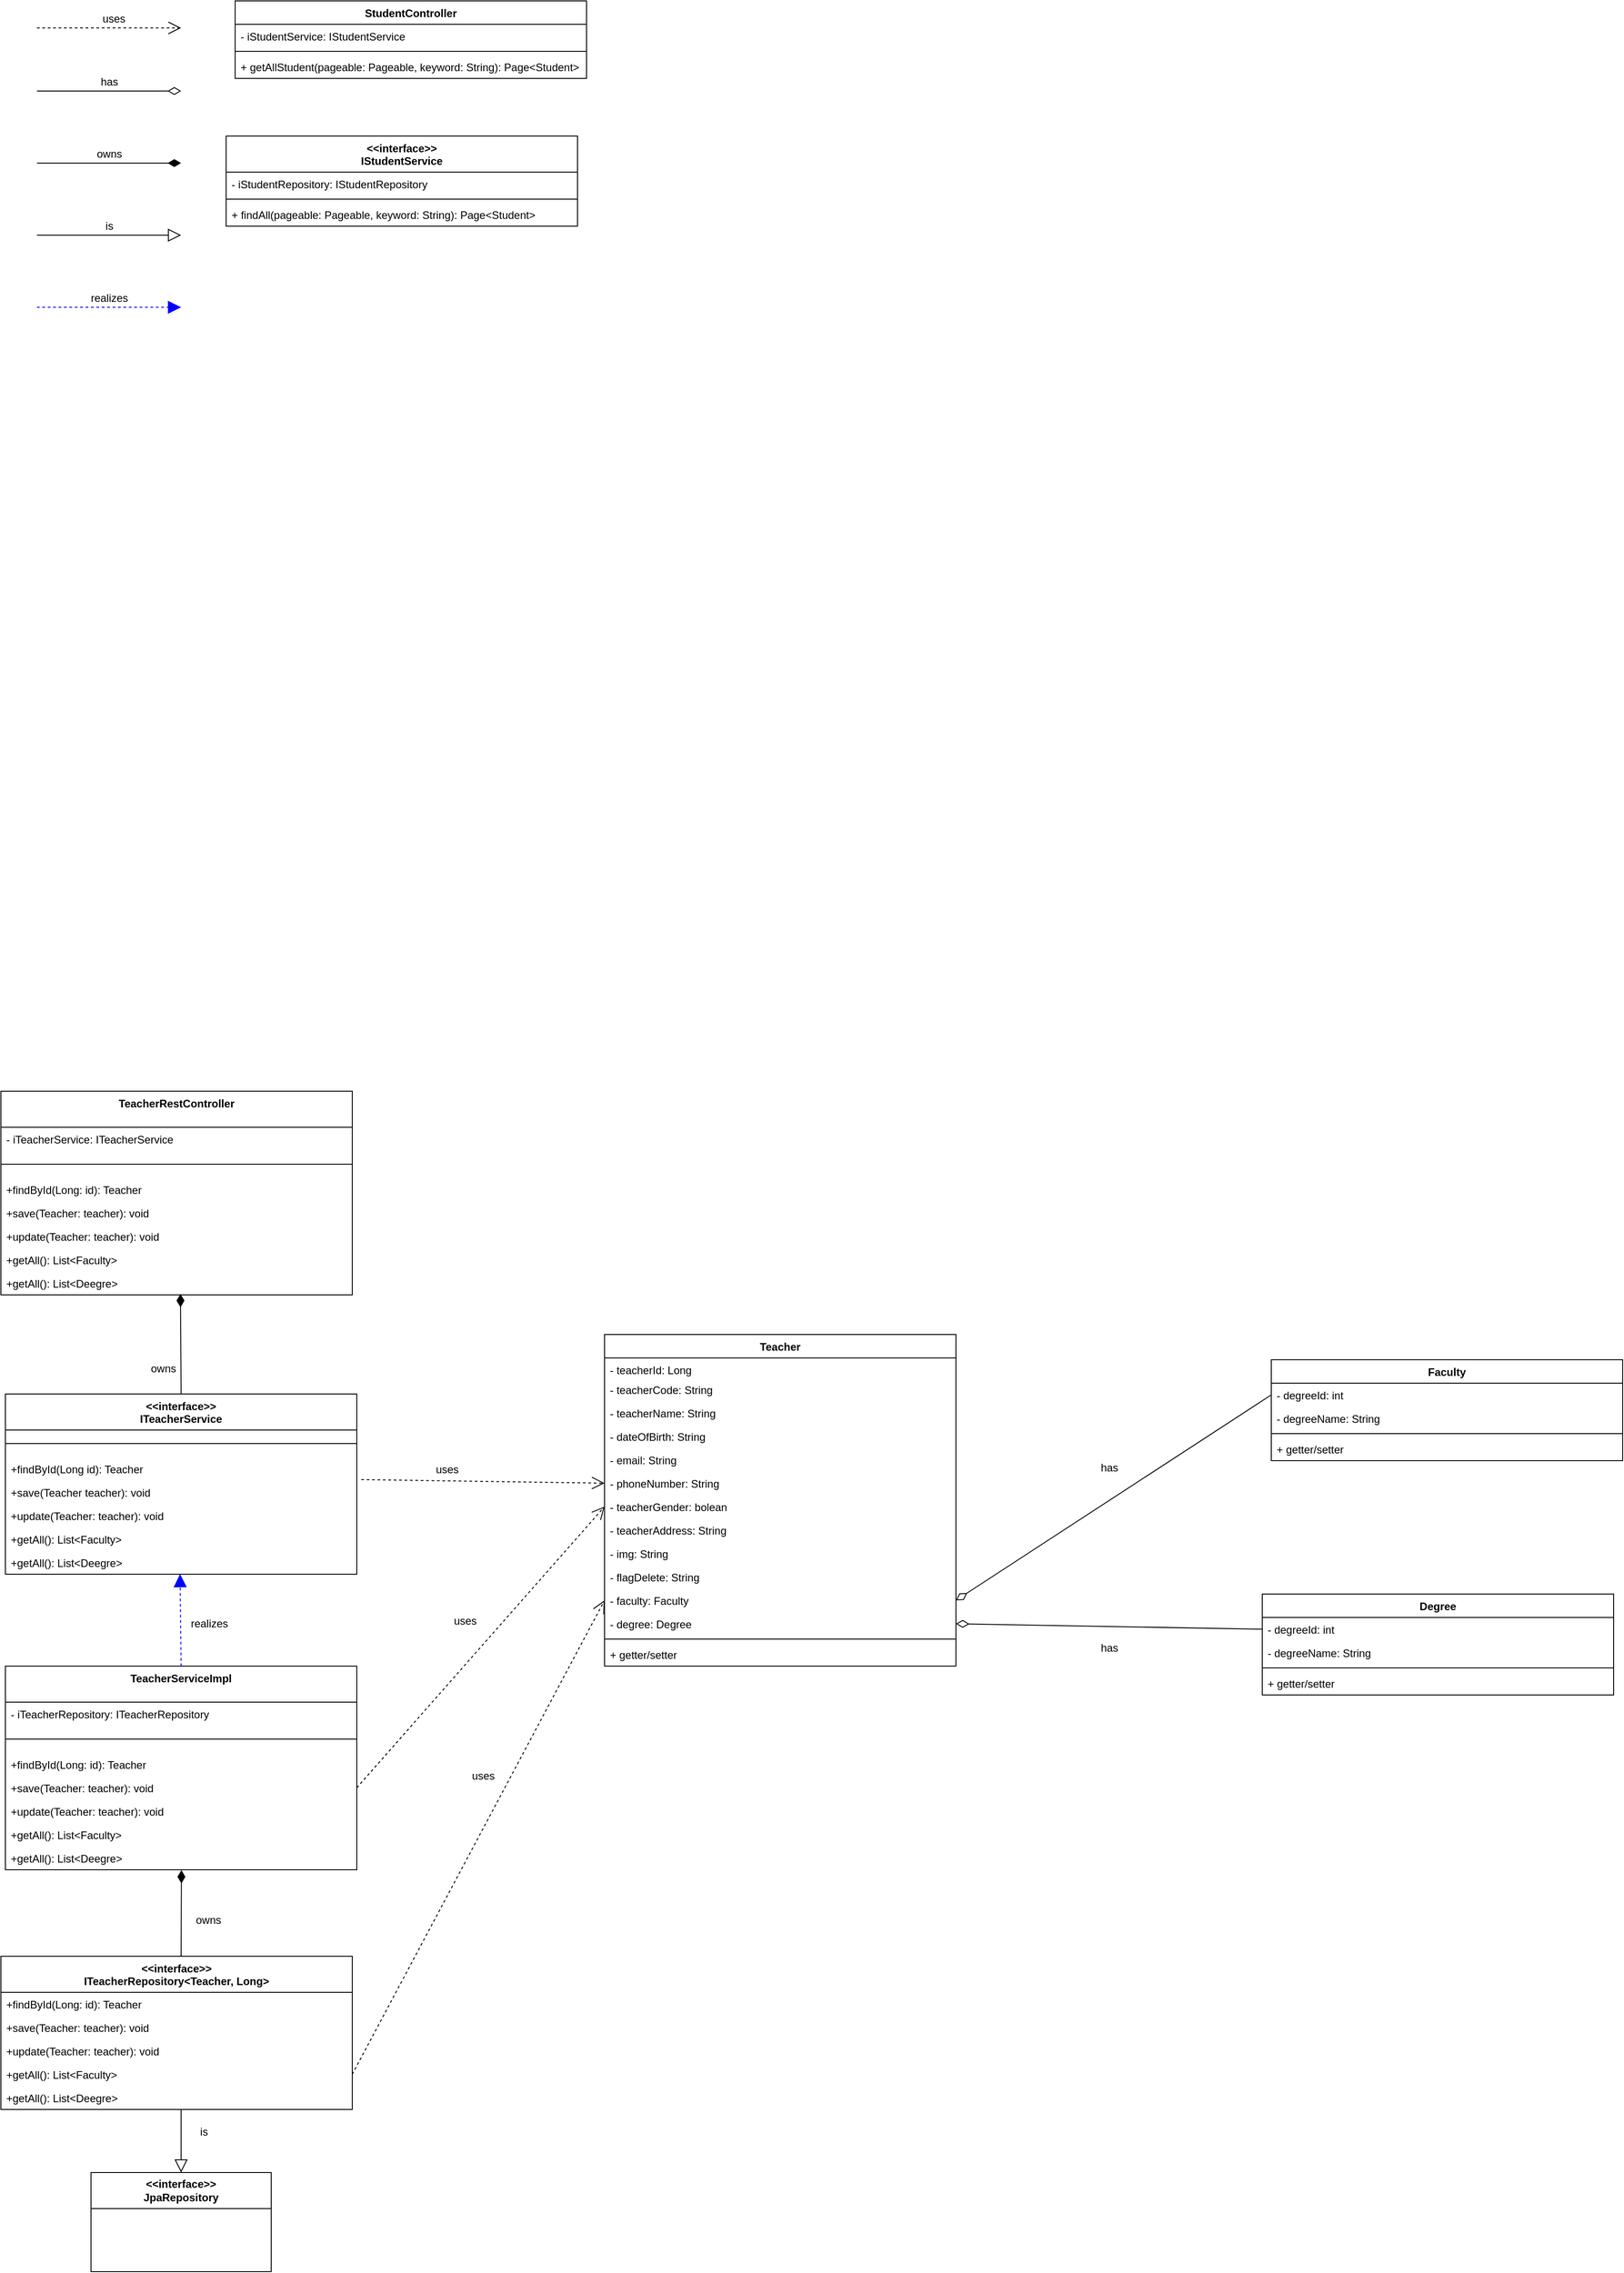 <mxfile version="21.1.1" type="device" pages="2">
  <diagram id="ZiJ1QPWtikxDmdyrKGaZ" name="create-update">
    <mxGraphModel dx="3497" dy="1303" grid="1" gridSize="10" guides="1" tooltips="1" connect="1" arrows="1" fold="1" page="1" pageScale="1" pageWidth="850" pageHeight="1100" math="0" shadow="0">
      <root>
        <mxCell id="0" />
        <mxCell id="1" parent="0" />
        <mxCell id="mLHjseE6QlHjcq5zer_h-10" value="" style="group" parent="1" vertex="1" connectable="0">
          <mxGeometry x="30" y="40" width="160" height="20" as="geometry" />
        </mxCell>
        <mxCell id="mLHjseE6QlHjcq5zer_h-8" value="" style="endArrow=open;dashed=1;endFill=0;endSize=12;html=1;" parent="mLHjseE6QlHjcq5zer_h-10" edge="1">
          <mxGeometry width="160" relative="1" as="geometry">
            <mxPoint y="20" as="sourcePoint" />
            <mxPoint x="160" y="20" as="targetPoint" />
          </mxGeometry>
        </mxCell>
        <mxCell id="mLHjseE6QlHjcq5zer_h-9" value="uses" style="text;html=1;align=center;verticalAlign=middle;resizable=0;points=[];autosize=1;" parent="mLHjseE6QlHjcq5zer_h-10" vertex="1">
          <mxGeometry x="65" width="40" height="20" as="geometry" />
        </mxCell>
        <mxCell id="488hQvuU2xeyb6NFwhpN-7" value="" style="group" parent="1" vertex="1" connectable="0">
          <mxGeometry x="30" y="110" width="160" height="20" as="geometry" />
        </mxCell>
        <mxCell id="mLHjseE6QlHjcq5zer_h-14" value="" style="endArrow=diamondThin;endFill=0;endSize=12;html=1;" parent="488hQvuU2xeyb6NFwhpN-7" edge="1">
          <mxGeometry width="160" relative="1" as="geometry">
            <mxPoint y="20" as="sourcePoint" />
            <mxPoint x="160" y="20" as="targetPoint" />
          </mxGeometry>
        </mxCell>
        <mxCell id="488hQvuU2xeyb6NFwhpN-4" value="has" style="text;html=1;align=center;verticalAlign=middle;resizable=0;points=[];autosize=1;" parent="488hQvuU2xeyb6NFwhpN-7" vertex="1">
          <mxGeometry x="65" width="30" height="20" as="geometry" />
        </mxCell>
        <mxCell id="488hQvuU2xeyb6NFwhpN-9" value="" style="group" parent="1" vertex="1" connectable="0">
          <mxGeometry x="30" y="190" width="160" height="20" as="geometry" />
        </mxCell>
        <mxCell id="488hQvuU2xeyb6NFwhpN-10" value="" style="endArrow=diamondThin;endFill=1;endSize=12;html=1;" parent="488hQvuU2xeyb6NFwhpN-9" edge="1">
          <mxGeometry width="160" relative="1" as="geometry">
            <mxPoint y="20" as="sourcePoint" />
            <mxPoint x="160" y="20" as="targetPoint" />
          </mxGeometry>
        </mxCell>
        <mxCell id="488hQvuU2xeyb6NFwhpN-11" value="owns" style="text;html=1;align=center;verticalAlign=middle;resizable=0;points=[];autosize=1;" parent="488hQvuU2xeyb6NFwhpN-9" vertex="1">
          <mxGeometry x="60" width="40" height="20" as="geometry" />
        </mxCell>
        <mxCell id="488hQvuU2xeyb6NFwhpN-5" value="" style="endArrow=block;endFill=0;endSize=12;html=1;" parent="1" edge="1">
          <mxGeometry width="160" relative="1" as="geometry">
            <mxPoint x="30" y="290" as="sourcePoint" />
            <mxPoint x="190" y="290" as="targetPoint" />
          </mxGeometry>
        </mxCell>
        <mxCell id="488hQvuU2xeyb6NFwhpN-6" value="is" style="text;html=1;align=center;verticalAlign=middle;resizable=0;points=[];autosize=1;" parent="1" vertex="1">
          <mxGeometry x="100" y="270" width="20" height="20" as="geometry" />
        </mxCell>
        <mxCell id="488hQvuU2xeyb6NFwhpN-20" value="" style="group" parent="1" vertex="1" connectable="0">
          <mxGeometry x="30" y="350" width="160" height="20" as="geometry" />
        </mxCell>
        <mxCell id="488hQvuU2xeyb6NFwhpN-13" value="" style="endArrow=block;endFill=1;endSize=12;html=1;dashed=1;strokeColor=#0000FF;fillColor=#dae8fc;gradientColor=#7ea6e0;" parent="488hQvuU2xeyb6NFwhpN-20" edge="1">
          <mxGeometry width="160" relative="1" as="geometry">
            <mxPoint y="20" as="sourcePoint" />
            <mxPoint x="160" y="20" as="targetPoint" />
          </mxGeometry>
        </mxCell>
        <mxCell id="488hQvuU2xeyb6NFwhpN-19" value="realizes" style="text;html=1;align=center;verticalAlign=middle;resizable=0;points=[];autosize=1;" parent="488hQvuU2xeyb6NFwhpN-20" vertex="1">
          <mxGeometry x="50" width="60" height="20" as="geometry" />
        </mxCell>
        <mxCell id="488hQvuU2xeyb6NFwhpN-42" value="StudentController" style="swimlane;fontStyle=1;align=center;verticalAlign=top;childLayout=stackLayout;horizontal=1;startSize=26;horizontalStack=0;resizeParent=1;resizeParentMax=0;resizeLast=0;collapsible=1;marginBottom=0;swimlaneLine=1;rounded=0;shadow=0;glass=0;sketch=0;" parent="1" vertex="1">
          <mxGeometry x="250" y="30" width="390" height="86" as="geometry" />
        </mxCell>
        <mxCell id="488hQvuU2xeyb6NFwhpN-43" value="- iStudentService: IStudentService" style="text;strokeColor=none;fillColor=none;align=left;verticalAlign=top;spacingLeft=4;spacingRight=4;overflow=hidden;rotatable=0;points=[[0,0.5],[1,0.5]];portConstraint=eastwest;" parent="488hQvuU2xeyb6NFwhpN-42" vertex="1">
          <mxGeometry y="26" width="390" height="26" as="geometry" />
        </mxCell>
        <mxCell id="488hQvuU2xeyb6NFwhpN-44" value="" style="line;strokeWidth=1;fillColor=none;align=left;verticalAlign=middle;spacingTop=-1;spacingLeft=3;spacingRight=3;rotatable=0;labelPosition=right;points=[];portConstraint=eastwest;" parent="488hQvuU2xeyb6NFwhpN-42" vertex="1">
          <mxGeometry y="52" width="390" height="8" as="geometry" />
        </mxCell>
        <mxCell id="488hQvuU2xeyb6NFwhpN-45" value="+ getAllStudent(pageable: Pageable, keyword: String): Page&lt;Student&gt;" style="text;strokeColor=none;fillColor=none;align=left;verticalAlign=top;spacingLeft=4;spacingRight=4;overflow=hidden;rotatable=0;points=[[0,0.5],[1,0.5]];portConstraint=eastwest;" parent="488hQvuU2xeyb6NFwhpN-42" vertex="1">
          <mxGeometry y="60" width="390" height="26" as="geometry" />
        </mxCell>
        <mxCell id="488hQvuU2xeyb6NFwhpN-46" value="&lt;&lt;interface&gt;&gt;&#xa;IStudentService" style="swimlane;fontStyle=1;align=center;verticalAlign=top;childLayout=stackLayout;horizontal=1;startSize=40;horizontalStack=0;resizeParent=1;resizeParentMax=0;resizeLast=0;collapsible=1;marginBottom=0;swimlaneLine=1;rounded=0;shadow=0;glass=0;sketch=0;" parent="1" vertex="1">
          <mxGeometry x="240" y="180" width="390" height="100" as="geometry" />
        </mxCell>
        <mxCell id="488hQvuU2xeyb6NFwhpN-47" value="- iStudentRepository: IStudentRepository" style="text;strokeColor=none;fillColor=none;align=left;verticalAlign=top;spacingLeft=4;spacingRight=4;overflow=hidden;rotatable=0;points=[[0,0.5],[1,0.5]];portConstraint=eastwest;" parent="488hQvuU2xeyb6NFwhpN-46" vertex="1">
          <mxGeometry y="40" width="390" height="26" as="geometry" />
        </mxCell>
        <mxCell id="488hQvuU2xeyb6NFwhpN-48" value="" style="line;strokeWidth=1;fillColor=none;align=left;verticalAlign=middle;spacingTop=-1;spacingLeft=3;spacingRight=3;rotatable=0;labelPosition=right;points=[];portConstraint=eastwest;" parent="488hQvuU2xeyb6NFwhpN-46" vertex="1">
          <mxGeometry y="66" width="390" height="8" as="geometry" />
        </mxCell>
        <mxCell id="488hQvuU2xeyb6NFwhpN-49" value="+ findAll(pageable: Pageable, keyword: String): Page&lt;Student&gt;" style="text;strokeColor=none;fillColor=none;align=left;verticalAlign=top;spacingLeft=4;spacingRight=4;overflow=hidden;rotatable=0;points=[[0,0.5],[1,0.5]];portConstraint=eastwest;" parent="488hQvuU2xeyb6NFwhpN-46" vertex="1">
          <mxGeometry y="74" width="390" height="26" as="geometry" />
        </mxCell>
        <mxCell id="ZwIbLfVAAG6gyulLQcov-14" value="Teacher" style="swimlane;fontStyle=1;align=center;verticalAlign=top;childLayout=stackLayout;horizontal=1;startSize=26;horizontalStack=0;resizeParent=1;resizeParentMax=0;resizeLast=0;collapsible=1;marginBottom=0;swimlaneLine=1;rounded=0;shadow=0;glass=0;sketch=0;" parent="1" vertex="1">
          <mxGeometry x="660" y="1510" width="390" height="368" as="geometry" />
        </mxCell>
        <mxCell id="ZwIbLfVAAG6gyulLQcov-2" value="- teacherId: Long" style="text;strokeColor=none;fillColor=none;align=left;verticalAlign=top;spacingLeft=4;spacingRight=4;overflow=hidden;rotatable=0;points=[[0,0.5],[1,0.5]];portConstraint=eastwest;" parent="ZwIbLfVAAG6gyulLQcov-14" vertex="1">
          <mxGeometry y="26" width="390" height="22" as="geometry" />
        </mxCell>
        <mxCell id="ZwIbLfVAAG6gyulLQcov-5" value="- teacherCode: String" style="text;strokeColor=none;fillColor=none;align=left;verticalAlign=top;spacingLeft=4;spacingRight=4;overflow=hidden;rotatable=0;points=[[0,0.5],[1,0.5]];portConstraint=eastwest;" parent="ZwIbLfVAAG6gyulLQcov-14" vertex="1">
          <mxGeometry y="48" width="390" height="26" as="geometry" />
        </mxCell>
        <mxCell id="ZwIbLfVAAG6gyulLQcov-6" value="- teacherName: String" style="text;strokeColor=none;fillColor=none;align=left;verticalAlign=top;spacingLeft=4;spacingRight=4;overflow=hidden;rotatable=0;points=[[0,0.5],[1,0.5]];portConstraint=eastwest;" parent="ZwIbLfVAAG6gyulLQcov-14" vertex="1">
          <mxGeometry y="74" width="390" height="26" as="geometry" />
        </mxCell>
        <mxCell id="ZwIbLfVAAG6gyulLQcov-7" value="- dateOfBirth: String" style="text;strokeColor=none;fillColor=none;align=left;verticalAlign=top;spacingLeft=4;spacingRight=4;overflow=hidden;rotatable=0;points=[[0,0.5],[1,0.5]];portConstraint=eastwest;" parent="ZwIbLfVAAG6gyulLQcov-14" vertex="1">
          <mxGeometry y="100" width="390" height="26" as="geometry" />
        </mxCell>
        <mxCell id="ZwIbLfVAAG6gyulLQcov-8" value="- email: String" style="text;strokeColor=none;fillColor=none;align=left;verticalAlign=top;spacingLeft=4;spacingRight=4;overflow=hidden;rotatable=0;points=[[0,0.5],[1,0.5]];portConstraint=eastwest;" parent="ZwIbLfVAAG6gyulLQcov-14" vertex="1">
          <mxGeometry y="126" width="390" height="26" as="geometry" />
        </mxCell>
        <mxCell id="ZwIbLfVAAG6gyulLQcov-9" value="- phoneNumber: String" style="text;strokeColor=none;fillColor=none;align=left;verticalAlign=top;spacingLeft=4;spacingRight=4;overflow=hidden;rotatable=0;points=[[0,0.5],[1,0.5]];portConstraint=eastwest;" parent="ZwIbLfVAAG6gyulLQcov-14" vertex="1">
          <mxGeometry y="152" width="390" height="26" as="geometry" />
        </mxCell>
        <mxCell id="ZwIbLfVAAG6gyulLQcov-10" value="- teacherGender: bolean" style="text;strokeColor=none;fillColor=none;align=left;verticalAlign=top;spacingLeft=4;spacingRight=4;overflow=hidden;rotatable=0;points=[[0,0.5],[1,0.5]];portConstraint=eastwest;" parent="ZwIbLfVAAG6gyulLQcov-14" vertex="1">
          <mxGeometry y="178" width="390" height="26" as="geometry" />
        </mxCell>
        <mxCell id="ZwIbLfVAAG6gyulLQcov-11" value="- teacherAddress: String" style="text;strokeColor=none;fillColor=none;align=left;verticalAlign=top;spacingLeft=4;spacingRight=4;overflow=hidden;rotatable=0;points=[[0,0.5],[1,0.5]];portConstraint=eastwest;" parent="ZwIbLfVAAG6gyulLQcov-14" vertex="1">
          <mxGeometry y="204" width="390" height="26" as="geometry" />
        </mxCell>
        <mxCell id="ZwIbLfVAAG6gyulLQcov-12" value="- img: String" style="text;strokeColor=none;fillColor=none;align=left;verticalAlign=top;spacingLeft=4;spacingRight=4;overflow=hidden;rotatable=0;points=[[0,0.5],[1,0.5]];portConstraint=eastwest;" parent="ZwIbLfVAAG6gyulLQcov-14" vertex="1">
          <mxGeometry y="230" width="390" height="26" as="geometry" />
        </mxCell>
        <mxCell id="ZwIbLfVAAG6gyulLQcov-13" value="- flagDelete: String" style="text;strokeColor=none;fillColor=none;align=left;verticalAlign=top;spacingLeft=4;spacingRight=4;overflow=hidden;rotatable=0;points=[[0,0.5],[1,0.5]];portConstraint=eastwest;" parent="ZwIbLfVAAG6gyulLQcov-14" vertex="1">
          <mxGeometry y="256" width="390" height="26" as="geometry" />
        </mxCell>
        <mxCell id="ZwIbLfVAAG6gyulLQcov-31" value="- faculty: Faculty" style="text;strokeColor=none;fillColor=none;align=left;verticalAlign=top;spacingLeft=4;spacingRight=4;overflow=hidden;rotatable=0;points=[[0,0.5],[1,0.5]];portConstraint=eastwest;" parent="ZwIbLfVAAG6gyulLQcov-14" vertex="1">
          <mxGeometry y="282" width="390" height="26" as="geometry" />
        </mxCell>
        <mxCell id="ZwIbLfVAAG6gyulLQcov-32" value="- degree: Degree" style="text;strokeColor=none;fillColor=none;align=left;verticalAlign=top;spacingLeft=4;spacingRight=4;overflow=hidden;rotatable=0;points=[[0,0.5],[1,0.5]];portConstraint=eastwest;" parent="ZwIbLfVAAG6gyulLQcov-14" vertex="1">
          <mxGeometry y="308" width="390" height="26" as="geometry" />
        </mxCell>
        <mxCell id="ZwIbLfVAAG6gyulLQcov-16" value="" style="line;strokeWidth=1;fillColor=none;align=left;verticalAlign=middle;spacingTop=-1;spacingLeft=3;spacingRight=3;rotatable=0;labelPosition=right;points=[];portConstraint=eastwest;" parent="ZwIbLfVAAG6gyulLQcov-14" vertex="1">
          <mxGeometry y="334" width="390" height="8" as="geometry" />
        </mxCell>
        <mxCell id="ZwIbLfVAAG6gyulLQcov-17" value="+ getter/setter" style="text;strokeColor=none;fillColor=none;align=left;verticalAlign=top;spacingLeft=4;spacingRight=4;overflow=hidden;rotatable=0;points=[[0,0.5],[1,0.5]];portConstraint=eastwest;" parent="ZwIbLfVAAG6gyulLQcov-14" vertex="1">
          <mxGeometry y="342" width="390" height="26" as="geometry" />
        </mxCell>
        <mxCell id="ZwIbLfVAAG6gyulLQcov-18" value="Degree" style="swimlane;fontStyle=1;align=center;verticalAlign=top;childLayout=stackLayout;horizontal=1;startSize=26;horizontalStack=0;resizeParent=1;resizeParentMax=0;resizeLast=0;collapsible=1;marginBottom=0;swimlaneLine=1;rounded=0;shadow=0;glass=0;sketch=0;" parent="1" vertex="1">
          <mxGeometry x="1390" y="1798" width="390" height="112" as="geometry" />
        </mxCell>
        <mxCell id="ZwIbLfVAAG6gyulLQcov-19" value="- degreeId: int" style="text;strokeColor=none;fillColor=none;align=left;verticalAlign=top;spacingLeft=4;spacingRight=4;overflow=hidden;rotatable=0;points=[[0,0.5],[1,0.5]];portConstraint=eastwest;" parent="ZwIbLfVAAG6gyulLQcov-18" vertex="1">
          <mxGeometry y="26" width="390" height="26" as="geometry" />
        </mxCell>
        <mxCell id="ZwIbLfVAAG6gyulLQcov-27" value="- degreeName: String" style="text;strokeColor=none;fillColor=none;align=left;verticalAlign=top;spacingLeft=4;spacingRight=4;overflow=hidden;rotatable=0;points=[[0,0.5],[1,0.5]];portConstraint=eastwest;" parent="ZwIbLfVAAG6gyulLQcov-18" vertex="1">
          <mxGeometry y="52" width="390" height="26" as="geometry" />
        </mxCell>
        <mxCell id="ZwIbLfVAAG6gyulLQcov-20" value="" style="line;strokeWidth=1;fillColor=none;align=left;verticalAlign=middle;spacingTop=-1;spacingLeft=3;spacingRight=3;rotatable=0;labelPosition=right;points=[];portConstraint=eastwest;" parent="ZwIbLfVAAG6gyulLQcov-18" vertex="1">
          <mxGeometry y="78" width="390" height="8" as="geometry" />
        </mxCell>
        <mxCell id="ZwIbLfVAAG6gyulLQcov-21" value="+ getter/setter" style="text;strokeColor=none;fillColor=none;align=left;verticalAlign=top;spacingLeft=4;spacingRight=4;overflow=hidden;rotatable=0;points=[[0,0.5],[1,0.5]];portConstraint=eastwest;" parent="ZwIbLfVAAG6gyulLQcov-18" vertex="1">
          <mxGeometry y="86" width="390" height="26" as="geometry" />
        </mxCell>
        <mxCell id="ZwIbLfVAAG6gyulLQcov-22" value="Faculty" style="swimlane;fontStyle=1;align=center;verticalAlign=top;childLayout=stackLayout;horizontal=1;startSize=26;horizontalStack=0;resizeParent=1;resizeParentMax=0;resizeLast=0;collapsible=1;marginBottom=0;swimlaneLine=1;rounded=0;shadow=0;glass=0;sketch=0;" parent="1" vertex="1">
          <mxGeometry x="1400" y="1538" width="390" height="112" as="geometry" />
        </mxCell>
        <mxCell id="ZwIbLfVAAG6gyulLQcov-23" value="- degreeId: int" style="text;strokeColor=none;fillColor=none;align=left;verticalAlign=top;spacingLeft=4;spacingRight=4;overflow=hidden;rotatable=0;points=[[0,0.5],[1,0.5]];portConstraint=eastwest;" parent="ZwIbLfVAAG6gyulLQcov-22" vertex="1">
          <mxGeometry y="26" width="390" height="26" as="geometry" />
        </mxCell>
        <mxCell id="ZwIbLfVAAG6gyulLQcov-26" value="- degreeName: String" style="text;strokeColor=none;fillColor=none;align=left;verticalAlign=top;spacingLeft=4;spacingRight=4;overflow=hidden;rotatable=0;points=[[0,0.5],[1,0.5]];portConstraint=eastwest;" parent="ZwIbLfVAAG6gyulLQcov-22" vertex="1">
          <mxGeometry y="52" width="390" height="26" as="geometry" />
        </mxCell>
        <mxCell id="ZwIbLfVAAG6gyulLQcov-24" value="" style="line;strokeWidth=1;fillColor=none;align=left;verticalAlign=middle;spacingTop=-1;spacingLeft=3;spacingRight=3;rotatable=0;labelPosition=right;points=[];portConstraint=eastwest;" parent="ZwIbLfVAAG6gyulLQcov-22" vertex="1">
          <mxGeometry y="78" width="390" height="8" as="geometry" />
        </mxCell>
        <mxCell id="ZwIbLfVAAG6gyulLQcov-25" value="+ getter/setter&#xa;" style="text;strokeColor=none;fillColor=none;align=left;verticalAlign=top;spacingLeft=4;spacingRight=4;overflow=hidden;rotatable=0;points=[[0,0.5],[1,0.5]];portConstraint=eastwest;" parent="ZwIbLfVAAG6gyulLQcov-22" vertex="1">
          <mxGeometry y="86" width="390" height="26" as="geometry" />
        </mxCell>
        <mxCell id="ZwIbLfVAAG6gyulLQcov-28" value="" style="group" parent="1" vertex="1" connectable="0">
          <mxGeometry x="1140" y="1848" width="160" height="20" as="geometry" />
        </mxCell>
        <mxCell id="ZwIbLfVAAG6gyulLQcov-30" value="has" style="text;html=1;align=center;verticalAlign=middle;resizable=0;points=[];autosize=1;" parent="ZwIbLfVAAG6gyulLQcov-28" vertex="1">
          <mxGeometry x="65" width="30" height="20" as="geometry" />
        </mxCell>
        <mxCell id="ZwIbLfVAAG6gyulLQcov-29" value="" style="endArrow=diamondThin;endFill=0;endSize=12;html=1;entryX=1;entryY=0.5;entryDx=0;entryDy=0;exitX=0;exitY=0.5;exitDx=0;exitDy=0;" parent="1" source="ZwIbLfVAAG6gyulLQcov-23" target="ZwIbLfVAAG6gyulLQcov-31" edge="1">
          <mxGeometry width="160" relative="1" as="geometry">
            <mxPoint x="950" y="1808" as="sourcePoint" />
            <mxPoint x="1110" y="1808" as="targetPoint" />
          </mxGeometry>
        </mxCell>
        <mxCell id="ZwIbLfVAAG6gyulLQcov-33" value="" style="endArrow=diamondThin;endFill=0;endSize=12;html=1;entryX=1;entryY=0.5;entryDx=0;entryDy=0;exitX=0;exitY=0.5;exitDx=0;exitDy=0;" parent="1" source="ZwIbLfVAAG6gyulLQcov-19" target="ZwIbLfVAAG6gyulLQcov-32" edge="1">
          <mxGeometry width="160" relative="1" as="geometry">
            <mxPoint x="1130" y="2057" as="sourcePoint" />
            <mxPoint x="960" y="2173" as="targetPoint" />
          </mxGeometry>
        </mxCell>
        <mxCell id="ZwIbLfVAAG6gyulLQcov-34" value="" style="group" parent="1" vertex="1" connectable="0">
          <mxGeometry x="1140" y="1648" width="160" height="20" as="geometry" />
        </mxCell>
        <mxCell id="ZwIbLfVAAG6gyulLQcov-35" value="has" style="text;html=1;align=center;verticalAlign=middle;resizable=0;points=[];autosize=1;" parent="ZwIbLfVAAG6gyulLQcov-34" vertex="1">
          <mxGeometry x="65" width="30" height="20" as="geometry" />
        </mxCell>
        <mxCell id="ZwIbLfVAAG6gyulLQcov-57" value="TeacherRestController" style="swimlane;fontStyle=1;align=center;verticalAlign=top;childLayout=stackLayout;horizontal=1;startSize=40;horizontalStack=0;resizeParent=1;resizeParentMax=0;resizeLast=0;collapsible=1;marginBottom=0;swimlaneLine=1;rounded=0;shadow=0;glass=0;sketch=0;" parent="1" vertex="1">
          <mxGeometry x="-10" y="1240" width="390" height="226" as="geometry" />
        </mxCell>
        <mxCell id="ZwIbLfVAAG6gyulLQcov-89" value="- iTeacherService: ITeacherService" style="text;strokeColor=none;fillColor=none;align=left;verticalAlign=top;spacingLeft=4;spacingRight=4;overflow=hidden;rotatable=0;points=[[0,0.5],[1,0.5]];portConstraint=eastwest;" parent="ZwIbLfVAAG6gyulLQcov-57" vertex="1">
          <mxGeometry y="40" width="390" height="26" as="geometry" />
        </mxCell>
        <mxCell id="ZwIbLfVAAG6gyulLQcov-58" value="" style="line;strokeWidth=1;fillColor=none;align=left;verticalAlign=middle;spacingTop=-1;spacingLeft=3;spacingRight=3;rotatable=0;labelPosition=right;points=[];portConstraint=eastwest;" parent="ZwIbLfVAAG6gyulLQcov-57" vertex="1">
          <mxGeometry y="66" width="390" height="30" as="geometry" />
        </mxCell>
        <mxCell id="ZwIbLfVAAG6gyulLQcov-59" value="+findById(Long: id): Teacher" style="text;strokeColor=none;fillColor=none;align=left;verticalAlign=top;spacingLeft=4;spacingRight=4;overflow=hidden;rotatable=0;points=[[0,0.5],[1,0.5]];portConstraint=eastwest;" parent="ZwIbLfVAAG6gyulLQcov-57" vertex="1">
          <mxGeometry y="96" width="390" height="26" as="geometry" />
        </mxCell>
        <mxCell id="ZwIbLfVAAG6gyulLQcov-60" value="+save(Teacher: teacher): void" style="text;strokeColor=none;fillColor=none;align=left;verticalAlign=top;spacingLeft=4;spacingRight=4;overflow=hidden;rotatable=0;points=[[0,0.5],[1,0.5]];portConstraint=eastwest;" parent="ZwIbLfVAAG6gyulLQcov-57" vertex="1">
          <mxGeometry y="122" width="390" height="26" as="geometry" />
        </mxCell>
        <mxCell id="ZwIbLfVAAG6gyulLQcov-240" value="+update(Teacher: teacher): void" style="text;strokeColor=none;fillColor=none;align=left;verticalAlign=top;spacingLeft=4;spacingRight=4;overflow=hidden;rotatable=0;points=[[0,0.5],[1,0.5]];portConstraint=eastwest;" parent="ZwIbLfVAAG6gyulLQcov-57" vertex="1">
          <mxGeometry y="148" width="390" height="26" as="geometry" />
        </mxCell>
        <mxCell id="ZwIbLfVAAG6gyulLQcov-92" value="+getAll(): List&lt;Faculty&gt;" style="text;strokeColor=none;fillColor=none;align=left;verticalAlign=top;spacingLeft=4;spacingRight=4;overflow=hidden;rotatable=0;points=[[0,0.5],[1,0.5]];portConstraint=eastwest;" parent="ZwIbLfVAAG6gyulLQcov-57" vertex="1">
          <mxGeometry y="174" width="390" height="26" as="geometry" />
        </mxCell>
        <mxCell id="ZwIbLfVAAG6gyulLQcov-93" value="+getAll(): List&lt;Deegre&gt;" style="text;strokeColor=none;fillColor=none;align=left;verticalAlign=top;spacingLeft=4;spacingRight=4;overflow=hidden;rotatable=0;points=[[0,0.5],[1,0.5]];portConstraint=eastwest;" parent="ZwIbLfVAAG6gyulLQcov-57" vertex="1">
          <mxGeometry y="200" width="390" height="26" as="geometry" />
        </mxCell>
        <mxCell id="ZwIbLfVAAG6gyulLQcov-144" value="" style="endArrow=diamondThin;endFill=1;endSize=12;html=1;entryX=0.511;entryY=0.958;entryDx=0;entryDy=0;entryPerimeter=0;exitX=0.5;exitY=0;exitDx=0;exitDy=0;" parent="1" source="ZwIbLfVAAG6gyulLQcov-192" target="ZwIbLfVAAG6gyulLQcov-93" edge="1">
          <mxGeometry width="160" relative="1" as="geometry">
            <mxPoint x="195" y="1326" as="sourcePoint" />
            <mxPoint x="-289" y="1225" as="targetPoint" />
          </mxGeometry>
        </mxCell>
        <mxCell id="ZwIbLfVAAG6gyulLQcov-148" value="" style="group" parent="1" vertex="1" connectable="0">
          <mxGeometry x="400" y="1650" width="160" height="20" as="geometry" />
        </mxCell>
        <mxCell id="ZwIbLfVAAG6gyulLQcov-150" value="uses" style="text;html=1;align=center;verticalAlign=middle;resizable=0;points=[];autosize=1;" parent="ZwIbLfVAAG6gyulLQcov-148" vertex="1">
          <mxGeometry x="65" width="40" height="20" as="geometry" />
        </mxCell>
        <mxCell id="ZwIbLfVAAG6gyulLQcov-149" value="" style="endArrow=open;dashed=1;endFill=0;endSize=12;html=1;exitX=1;exitY=0.5;exitDx=0;exitDy=0;entryX=0;entryY=0.5;entryDx=0;entryDy=0;" parent="1" target="ZwIbLfVAAG6gyulLQcov-9" edge="1">
          <mxGeometry width="160" relative="1" as="geometry">
            <mxPoint x="390" y="1671" as="sourcePoint" />
            <mxPoint x="585" y="1750" as="targetPoint" />
          </mxGeometry>
        </mxCell>
        <mxCell id="ZwIbLfVAAG6gyulLQcov-179" value="&amp;lt;&amp;lt;interface&amp;gt;&amp;gt;&lt;br style=&quot;border-color: var(--border-color); padding: 0px; margin: 0px;&quot;&gt;&lt;span style=&quot;&quot;&gt;JpaRepository&lt;/span&gt;" style="swimlane;whiteSpace=wrap;html=1;startSize=40;" parent="1" vertex="1">
          <mxGeometry x="90" y="2440" width="200" height="110" as="geometry" />
        </mxCell>
        <mxCell id="ZwIbLfVAAG6gyulLQcov-183" value="" style="endArrow=block;endFill=0;endSize=12;html=1;entryX=0.5;entryY=0;entryDx=0;entryDy=0;" parent="1" target="ZwIbLfVAAG6gyulLQcov-179" edge="1">
          <mxGeometry width="160" relative="1" as="geometry">
            <mxPoint x="190" y="2370" as="sourcePoint" />
            <mxPoint x="-270" y="2270" as="targetPoint" />
          </mxGeometry>
        </mxCell>
        <mxCell id="ZwIbLfVAAG6gyulLQcov-188" value="TeacherServiceImpl" style="swimlane;fontStyle=1;align=center;verticalAlign=top;childLayout=stackLayout;horizontal=1;startSize=40;horizontalStack=0;resizeParent=1;resizeParentMax=0;resizeLast=0;collapsible=1;marginBottom=0;swimlaneLine=1;rounded=0;shadow=0;glass=0;sketch=0;" parent="1" vertex="1">
          <mxGeometry x="-5" y="1878" width="390" height="226" as="geometry" />
        </mxCell>
        <mxCell id="ZwIbLfVAAG6gyulLQcov-197" value="- iTeacherRepository: ITeacherRepository" style="text;strokeColor=none;fillColor=none;align=left;verticalAlign=top;spacingLeft=4;spacingRight=4;overflow=hidden;rotatable=0;points=[[0,0.5],[1,0.5]];portConstraint=eastwest;" parent="ZwIbLfVAAG6gyulLQcov-188" vertex="1">
          <mxGeometry y="40" width="390" height="26" as="geometry" />
        </mxCell>
        <mxCell id="ZwIbLfVAAG6gyulLQcov-189" value="" style="line;strokeWidth=1;fillColor=none;align=left;verticalAlign=middle;spacingTop=-1;spacingLeft=3;spacingRight=3;rotatable=0;labelPosition=right;points=[];portConstraint=eastwest;" parent="ZwIbLfVAAG6gyulLQcov-188" vertex="1">
          <mxGeometry y="66" width="390" height="30" as="geometry" />
        </mxCell>
        <mxCell id="ZwIbLfVAAG6gyulLQcov-190" value="+findById(Long: id): Teacher" style="text;strokeColor=none;fillColor=none;align=left;verticalAlign=top;spacingLeft=4;spacingRight=4;overflow=hidden;rotatable=0;points=[[0,0.5],[1,0.5]];portConstraint=eastwest;" parent="ZwIbLfVAAG6gyulLQcov-188" vertex="1">
          <mxGeometry y="96" width="390" height="26" as="geometry" />
        </mxCell>
        <mxCell id="ZwIbLfVAAG6gyulLQcov-191" value="+save(Teacher: teacher): void" style="text;strokeColor=none;fillColor=none;align=left;verticalAlign=top;spacingLeft=4;spacingRight=4;overflow=hidden;rotatable=0;points=[[0,0.5],[1,0.5]];portConstraint=eastwest;" parent="ZwIbLfVAAG6gyulLQcov-188" vertex="1">
          <mxGeometry y="122" width="390" height="26" as="geometry" />
        </mxCell>
        <mxCell id="ZwIbLfVAAG6gyulLQcov-225" value="+update(Teacher: teacher): void" style="text;strokeColor=none;fillColor=none;align=left;verticalAlign=top;spacingLeft=4;spacingRight=4;overflow=hidden;rotatable=0;points=[[0,0.5],[1,0.5]];portConstraint=eastwest;" parent="ZwIbLfVAAG6gyulLQcov-188" vertex="1">
          <mxGeometry y="148" width="390" height="26" as="geometry" />
        </mxCell>
        <mxCell id="vs-4owYZL9zywfTVfhTT-2" value="+getAll(): List&lt;Faculty&gt;" style="text;strokeColor=none;fillColor=none;align=left;verticalAlign=top;spacingLeft=4;spacingRight=4;overflow=hidden;rotatable=0;points=[[0,0.5],[1,0.5]];portConstraint=eastwest;" vertex="1" parent="ZwIbLfVAAG6gyulLQcov-188">
          <mxGeometry y="174" width="390" height="26" as="geometry" />
        </mxCell>
        <mxCell id="vs-4owYZL9zywfTVfhTT-3" value="+getAll(): List&lt;Deegre&gt;" style="text;strokeColor=none;fillColor=none;align=left;verticalAlign=top;spacingLeft=4;spacingRight=4;overflow=hidden;rotatable=0;points=[[0,0.5],[1,0.5]];portConstraint=eastwest;" vertex="1" parent="ZwIbLfVAAG6gyulLQcov-188">
          <mxGeometry y="200" width="390" height="26" as="geometry" />
        </mxCell>
        <mxCell id="ZwIbLfVAAG6gyulLQcov-192" value="&lt;&lt;interface&gt;&gt;&#xa;ITeacherService" style="swimlane;fontStyle=1;align=center;verticalAlign=top;childLayout=stackLayout;horizontal=1;startSize=40;horizontalStack=0;resizeParent=1;resizeParentMax=0;resizeLast=0;collapsible=1;marginBottom=0;swimlaneLine=1;rounded=0;shadow=0;glass=0;sketch=0;" parent="1" vertex="1">
          <mxGeometry x="-5" y="1576" width="390" height="200" as="geometry" />
        </mxCell>
        <mxCell id="ZwIbLfVAAG6gyulLQcov-194" value="" style="line;strokeWidth=1;fillColor=none;align=left;verticalAlign=middle;spacingTop=-1;spacingLeft=3;spacingRight=3;rotatable=0;labelPosition=right;points=[];portConstraint=eastwest;" parent="ZwIbLfVAAG6gyulLQcov-192" vertex="1">
          <mxGeometry y="40" width="390" height="30" as="geometry" />
        </mxCell>
        <mxCell id="ZwIbLfVAAG6gyulLQcov-195" value="+findById(Long id): Teacher" style="text;strokeColor=none;fillColor=none;align=left;verticalAlign=top;spacingLeft=4;spacingRight=4;overflow=hidden;rotatable=0;points=[[0,0.5],[1,0.5]];portConstraint=eastwest;" parent="ZwIbLfVAAG6gyulLQcov-192" vertex="1">
          <mxGeometry y="70" width="390" height="26" as="geometry" />
        </mxCell>
        <mxCell id="ZwIbLfVAAG6gyulLQcov-196" value="+save(Teacher teacher): void" style="text;strokeColor=none;fillColor=none;align=left;verticalAlign=top;spacingLeft=4;spacingRight=4;overflow=hidden;rotatable=0;points=[[0,0.5],[1,0.5]];portConstraint=eastwest;" parent="ZwIbLfVAAG6gyulLQcov-192" vertex="1">
          <mxGeometry y="96" width="390" height="26" as="geometry" />
        </mxCell>
        <mxCell id="ZwIbLfVAAG6gyulLQcov-239" value="+update(Teacher: teacher): void" style="text;strokeColor=none;fillColor=none;align=left;verticalAlign=top;spacingLeft=4;spacingRight=4;overflow=hidden;rotatable=0;points=[[0,0.5],[1,0.5]];portConstraint=eastwest;" parent="ZwIbLfVAAG6gyulLQcov-192" vertex="1">
          <mxGeometry y="122" width="390" height="26" as="geometry" />
        </mxCell>
        <mxCell id="vs-4owYZL9zywfTVfhTT-4" value="+getAll(): List&lt;Faculty&gt;" style="text;strokeColor=none;fillColor=none;align=left;verticalAlign=top;spacingLeft=4;spacingRight=4;overflow=hidden;rotatable=0;points=[[0,0.5],[1,0.5]];portConstraint=eastwest;" vertex="1" parent="ZwIbLfVAAG6gyulLQcov-192">
          <mxGeometry y="148" width="390" height="26" as="geometry" />
        </mxCell>
        <mxCell id="vs-4owYZL9zywfTVfhTT-5" value="+getAll(): List&lt;Deegre&gt;" style="text;strokeColor=none;fillColor=none;align=left;verticalAlign=top;spacingLeft=4;spacingRight=4;overflow=hidden;rotatable=0;points=[[0,0.5],[1,0.5]];portConstraint=eastwest;" vertex="1" parent="ZwIbLfVAAG6gyulLQcov-192">
          <mxGeometry y="174" width="390" height="26" as="geometry" />
        </mxCell>
        <mxCell id="ZwIbLfVAAG6gyulLQcov-216" value="" style="endArrow=diamondThin;endFill=1;endSize=12;html=1;exitX=0.5;exitY=0;exitDx=0;exitDy=0;entryX=0.501;entryY=1.013;entryDx=0;entryDy=0;entryPerimeter=0;" parent="1" edge="1" target="vs-4owYZL9zywfTVfhTT-3">
          <mxGeometry width="160" relative="1" as="geometry">
            <mxPoint x="190" y="2200" as="sourcePoint" />
            <mxPoint x="190" y="2030" as="targetPoint" />
          </mxGeometry>
        </mxCell>
        <mxCell id="ZwIbLfVAAG6gyulLQcov-236" value="owns" style="text;html=1;align=center;verticalAlign=middle;resizable=0;points=[];autosize=1;" parent="1" vertex="1">
          <mxGeometry x="150" y="1538" width="40" height="20" as="geometry" />
        </mxCell>
        <mxCell id="vs-4owYZL9zywfTVfhTT-7" value="owns" style="text;html=1;align=center;verticalAlign=middle;resizable=0;points=[];autosize=1;" vertex="1" parent="1">
          <mxGeometry x="200" y="2150" width="40" height="20" as="geometry" />
        </mxCell>
        <mxCell id="vs-4owYZL9zywfTVfhTT-8" value="is" style="text;html=1;align=center;verticalAlign=middle;resizable=0;points=[];autosize=1;strokeColor=none;fillColor=none;" vertex="1" parent="1">
          <mxGeometry x="200" y="2380" width="30" height="30" as="geometry" />
        </mxCell>
        <mxCell id="vs-4owYZL9zywfTVfhTT-9" value="" style="group" vertex="1" connectable="0" parent="1">
          <mxGeometry x="175" y="1821" width="50" height="20" as="geometry" />
        </mxCell>
        <mxCell id="vs-4owYZL9zywfTVfhTT-11" value="realizes" style="text;html=1;align=center;verticalAlign=middle;resizable=0;points=[];autosize=1;" vertex="1" parent="vs-4owYZL9zywfTVfhTT-9">
          <mxGeometry x="15.625" width="60" height="20" as="geometry" />
        </mxCell>
        <mxCell id="vs-4owYZL9zywfTVfhTT-10" value="" style="endArrow=block;endFill=1;endSize=12;html=1;dashed=1;strokeColor=#0000FF;fillColor=#dae8fc;gradientColor=#7ea6e0;entryX=0.497;entryY=0.996;entryDx=0;entryDy=0;entryPerimeter=0;exitX=0.5;exitY=0;exitDx=0;exitDy=0;" edge="1" parent="1" source="ZwIbLfVAAG6gyulLQcov-188" target="vs-4owYZL9zywfTVfhTT-5">
          <mxGeometry width="160" relative="1" as="geometry">
            <mxPoint x="-110" y="1810" as="sourcePoint" />
            <mxPoint x="50" y="1810" as="targetPoint" />
          </mxGeometry>
        </mxCell>
        <mxCell id="vs-4owYZL9zywfTVfhTT-18" value="&lt;&lt;interface&gt;&gt;&#xa;ITeacherRepository&lt;Teacher, Long&gt;" style="swimlane;fontStyle=1;align=center;verticalAlign=top;childLayout=stackLayout;horizontal=1;startSize=40;horizontalStack=0;resizeParent=1;resizeParentMax=0;resizeLast=0;collapsible=1;marginBottom=0;swimlaneLine=1;rounded=0;shadow=0;glass=0;sketch=0;" vertex="1" parent="1">
          <mxGeometry x="-10" y="2200" width="390" height="170" as="geometry" />
        </mxCell>
        <mxCell id="vs-4owYZL9zywfTVfhTT-21" value="+findById(Long: id): Teacher" style="text;strokeColor=none;fillColor=none;align=left;verticalAlign=top;spacingLeft=4;spacingRight=4;overflow=hidden;rotatable=0;points=[[0,0.5],[1,0.5]];portConstraint=eastwest;" vertex="1" parent="vs-4owYZL9zywfTVfhTT-18">
          <mxGeometry y="40" width="390" height="26" as="geometry" />
        </mxCell>
        <mxCell id="vs-4owYZL9zywfTVfhTT-22" value="+save(Teacher: teacher): void" style="text;strokeColor=none;fillColor=none;align=left;verticalAlign=top;spacingLeft=4;spacingRight=4;overflow=hidden;rotatable=0;points=[[0,0.5],[1,0.5]];portConstraint=eastwest;" vertex="1" parent="vs-4owYZL9zywfTVfhTT-18">
          <mxGeometry y="66" width="390" height="26" as="geometry" />
        </mxCell>
        <mxCell id="vs-4owYZL9zywfTVfhTT-23" value="+update(Teacher: teacher): void" style="text;strokeColor=none;fillColor=none;align=left;verticalAlign=top;spacingLeft=4;spacingRight=4;overflow=hidden;rotatable=0;points=[[0,0.5],[1,0.5]];portConstraint=eastwest;" vertex="1" parent="vs-4owYZL9zywfTVfhTT-18">
          <mxGeometry y="92" width="390" height="26" as="geometry" />
        </mxCell>
        <mxCell id="vs-4owYZL9zywfTVfhTT-24" value="+getAll(): List&lt;Faculty&gt;" style="text;strokeColor=none;fillColor=none;align=left;verticalAlign=top;spacingLeft=4;spacingRight=4;overflow=hidden;rotatable=0;points=[[0,0.5],[1,0.5]];portConstraint=eastwest;" vertex="1" parent="vs-4owYZL9zywfTVfhTT-18">
          <mxGeometry y="118" width="390" height="26" as="geometry" />
        </mxCell>
        <mxCell id="vs-4owYZL9zywfTVfhTT-25" value="+getAll(): List&lt;Deegre&gt;" style="text;strokeColor=none;fillColor=none;align=left;verticalAlign=top;spacingLeft=4;spacingRight=4;overflow=hidden;rotatable=0;points=[[0,0.5],[1,0.5]];portConstraint=eastwest;" vertex="1" parent="vs-4owYZL9zywfTVfhTT-18">
          <mxGeometry y="144" width="390" height="26" as="geometry" />
        </mxCell>
        <mxCell id="vs-4owYZL9zywfTVfhTT-26" value="" style="endArrow=open;dashed=1;endFill=0;endSize=12;html=1;exitX=1;exitY=0.5;exitDx=0;exitDy=0;entryX=0;entryY=0.5;entryDx=0;entryDy=0;" edge="1" parent="1" source="ZwIbLfVAAG6gyulLQcov-191" target="ZwIbLfVAAG6gyulLQcov-10">
          <mxGeometry width="160" relative="1" as="geometry">
            <mxPoint x="400" y="1681" as="sourcePoint" />
            <mxPoint x="670" y="1685" as="targetPoint" />
          </mxGeometry>
        </mxCell>
        <mxCell id="vs-4owYZL9zywfTVfhTT-27" value="" style="group" vertex="1" connectable="0" parent="1">
          <mxGeometry x="420" y="1818" width="160" height="20" as="geometry" />
        </mxCell>
        <mxCell id="vs-4owYZL9zywfTVfhTT-28" value="uses" style="text;html=1;align=center;verticalAlign=middle;resizable=0;points=[];autosize=1;" vertex="1" parent="vs-4owYZL9zywfTVfhTT-27">
          <mxGeometry x="65" width="40" height="20" as="geometry" />
        </mxCell>
        <mxCell id="vs-4owYZL9zywfTVfhTT-29" value="" style="endArrow=open;dashed=1;endFill=0;endSize=12;html=1;exitX=1;exitY=0.5;exitDx=0;exitDy=0;entryX=0;entryY=0.5;entryDx=0;entryDy=0;" edge="1" parent="1" source="vs-4owYZL9zywfTVfhTT-24" target="ZwIbLfVAAG6gyulLQcov-31">
          <mxGeometry width="160" relative="1" as="geometry">
            <mxPoint x="395" y="2023" as="sourcePoint" />
            <mxPoint x="670" y="1711" as="targetPoint" />
          </mxGeometry>
        </mxCell>
        <mxCell id="vs-4owYZL9zywfTVfhTT-30" value="" style="group" vertex="1" connectable="0" parent="1">
          <mxGeometry x="440" y="1990" width="160" height="20" as="geometry" />
        </mxCell>
        <mxCell id="vs-4owYZL9zywfTVfhTT-31" value="uses" style="text;html=1;align=center;verticalAlign=middle;resizable=0;points=[];autosize=1;" vertex="1" parent="vs-4owYZL9zywfTVfhTT-30">
          <mxGeometry x="65" width="40" height="20" as="geometry" />
        </mxCell>
      </root>
    </mxGraphModel>
  </diagram>
  <diagram id="GOe0rPkyTbO3UVSfhNi0" name="Trang-2">
    <mxGraphModel dx="794" dy="391" grid="1" gridSize="10" guides="1" tooltips="1" connect="1" arrows="1" fold="1" page="1" pageScale="1" pageWidth="827" pageHeight="1169" math="0" shadow="0">
      <root>
        <mxCell id="0" />
        <mxCell id="1" parent="0" />
      </root>
    </mxGraphModel>
  </diagram>
</mxfile>
